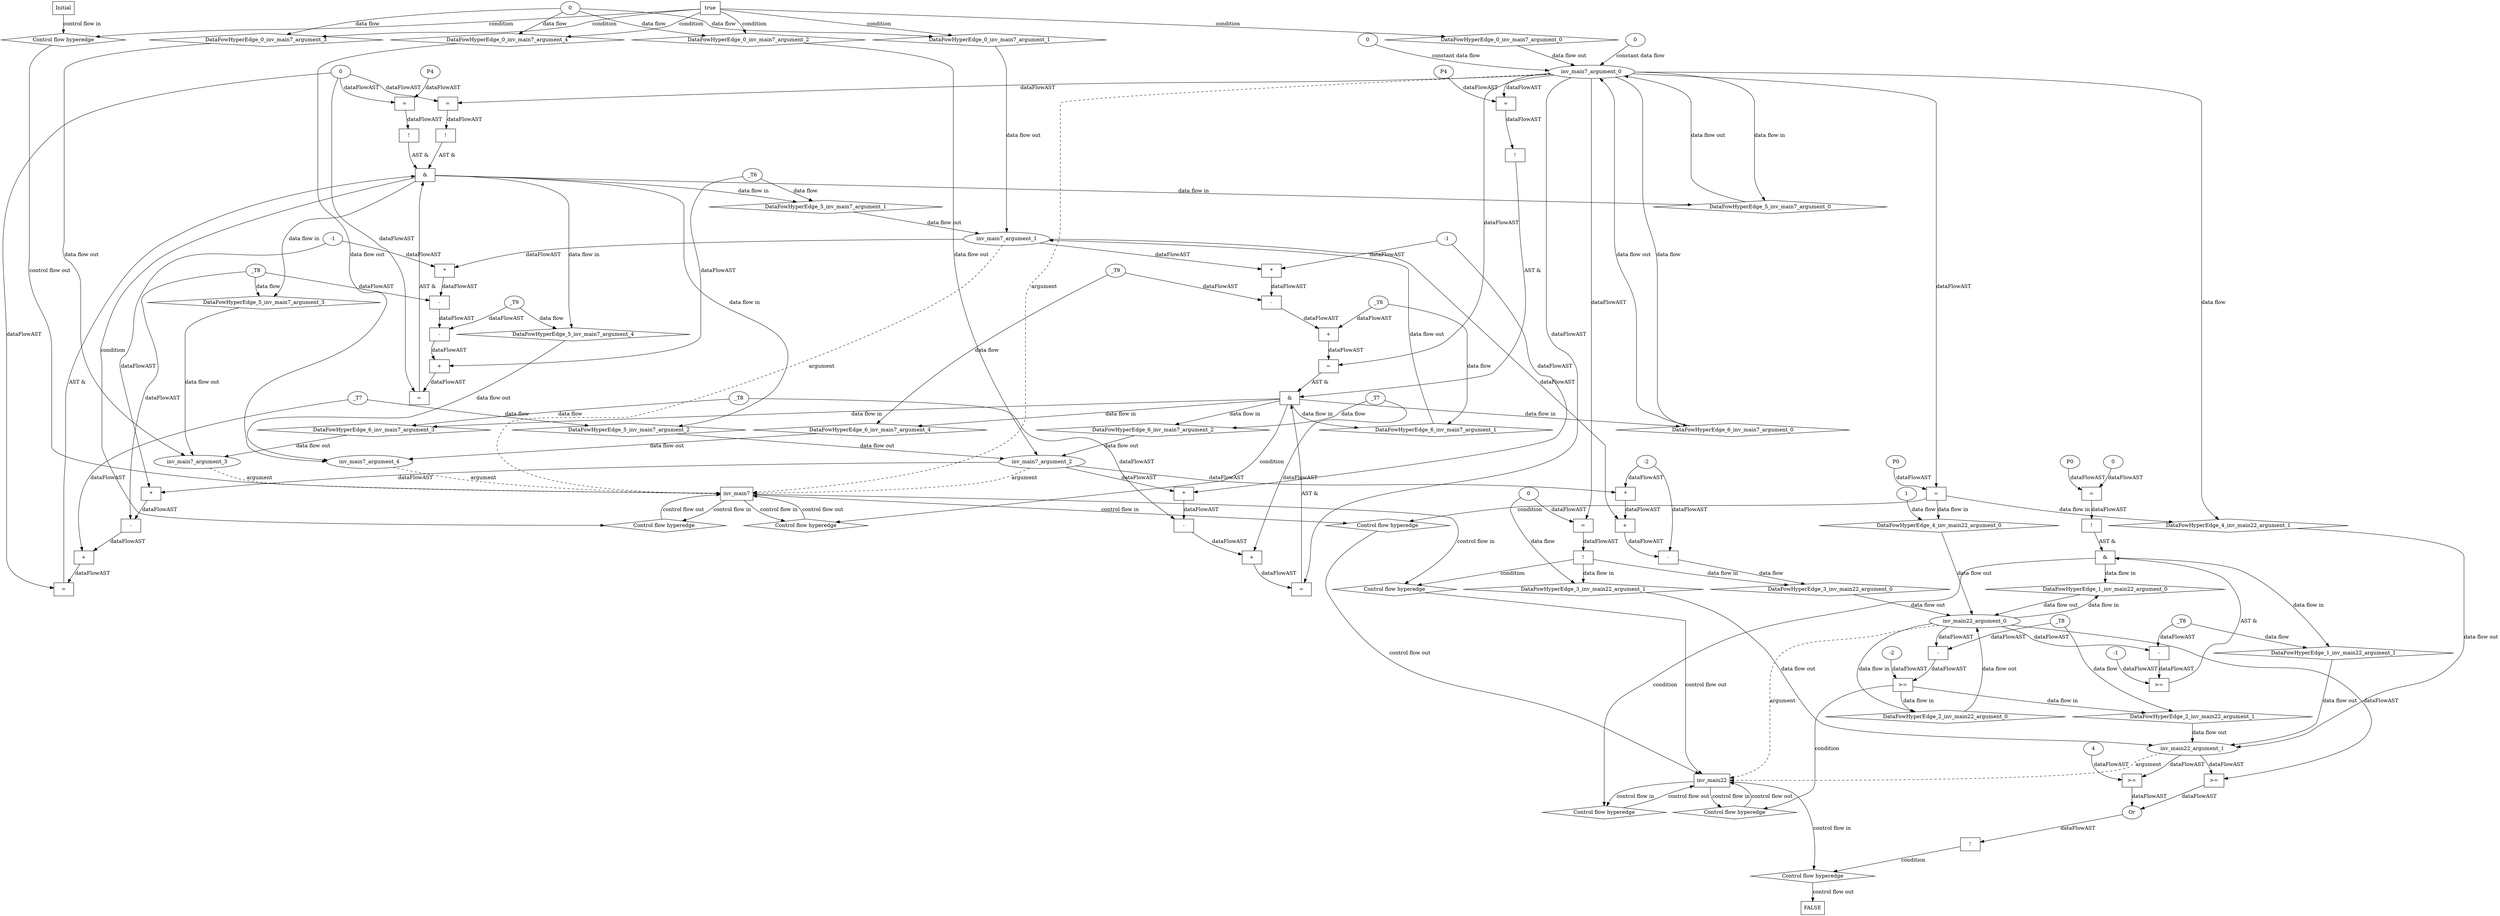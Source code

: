 digraph dag {
"inv_main22" [label="inv_main22" nodeName="inv_main22" class=cfn  shape="rect"];
"inv_main7" [label="inv_main7" nodeName="inv_main7" class=cfn  shape="rect"];
FALSE [label="FALSE" nodeName=FALSE class=cfn  shape="rect"];
Initial [label="Initial" nodeName=Initial class=cfn  shape="rect"];
ControlFowHyperEdge_0 [label="Control flow hyperedge" nodeName=ControlFowHyperEdge_0 class=controlFlowHyperEdge shape="diamond"];
"Initial" -> ControlFowHyperEdge_0 [label="control flow in"]
ControlFowHyperEdge_0 -> "inv_main7" [label="control flow out"]
ControlFowHyperEdge_1 [label="Control flow hyperedge" nodeName=ControlFowHyperEdge_1 class=controlFlowHyperEdge shape="diamond"];
"inv_main22" -> ControlFowHyperEdge_1 [label="control flow in"]
ControlFowHyperEdge_1 -> "inv_main22" [label="control flow out"]
ControlFowHyperEdge_2 [label="Control flow hyperedge" nodeName=ControlFowHyperEdge_2 class=controlFlowHyperEdge shape="diamond"];
"inv_main22" -> ControlFowHyperEdge_2 [label="control flow in"]
ControlFowHyperEdge_2 -> "inv_main22" [label="control flow out"]
ControlFowHyperEdge_3 [label="Control flow hyperedge" nodeName=ControlFowHyperEdge_3 class=controlFlowHyperEdge shape="diamond"];
"inv_main7" -> ControlFowHyperEdge_3 [label="control flow in"]
ControlFowHyperEdge_3 -> "inv_main22" [label="control flow out"]
ControlFowHyperEdge_4 [label="Control flow hyperedge" nodeName=ControlFowHyperEdge_4 class=controlFlowHyperEdge shape="diamond"];
"inv_main7" -> ControlFowHyperEdge_4 [label="control flow in"]
ControlFowHyperEdge_4 -> "inv_main22" [label="control flow out"]
ControlFowHyperEdge_5 [label="Control flow hyperedge" nodeName=ControlFowHyperEdge_5 class=controlFlowHyperEdge shape="diamond"];
"inv_main7" -> ControlFowHyperEdge_5 [label="control flow in"]
ControlFowHyperEdge_5 -> "inv_main7" [label="control flow out"]
ControlFowHyperEdge_6 [label="Control flow hyperedge" nodeName=ControlFowHyperEdge_6 class=controlFlowHyperEdge shape="diamond"];
"inv_main7" -> ControlFowHyperEdge_6 [label="control flow in"]
ControlFowHyperEdge_6 -> "inv_main7" [label="control flow out"]
ControlFowHyperEdge_7 [label="Control flow hyperedge" nodeName=ControlFowHyperEdge_7 class=controlFlowHyperEdge shape="diamond"];
"inv_main22" -> ControlFowHyperEdge_7 [label="control flow in"]
ControlFowHyperEdge_7 -> "FALSE" [label="control flow out"]
"inv_main7_argument_0" [label="inv_main7_argument_0" nodeName=argument0 class=argument  head="inv_main7" shape="oval"];
"inv_main7_argument_0" -> "inv_main7"[label="argument" style="dashed"]
"inv_main7_argument_1" [label="inv_main7_argument_1" nodeName=argument1 class=argument  head="inv_main7" shape="oval"];
"inv_main7_argument_1" -> "inv_main7"[label="argument" style="dashed"]
"inv_main7_argument_2" [label="inv_main7_argument_2" nodeName=argument2 class=argument  head="inv_main7" shape="oval"];
"inv_main7_argument_2" -> "inv_main7"[label="argument" style="dashed"]
"inv_main7_argument_3" [label="inv_main7_argument_3" nodeName=argument3 class=argument  head="inv_main7" shape="oval"];
"inv_main7_argument_3" -> "inv_main7"[label="argument" style="dashed"]
"inv_main7_argument_4" [label="inv_main7_argument_4" nodeName=argument4 class=argument  head="inv_main7" shape="oval"];
"inv_main7_argument_4" -> "inv_main7"[label="argument" style="dashed"]
"inv_main22_argument_0" [label="inv_main22_argument_0" nodeName=argument0 class=argument  head="inv_main22" shape="oval"];
"inv_main22_argument_0" -> "inv_main22"[label="argument" style="dashed"]
"inv_main22_argument_1" [label="inv_main22_argument_1" nodeName=argument1 class=argument  head="inv_main22" shape="oval"];
"inv_main22_argument_1" -> "inv_main22"[label="argument" style="dashed"]

"true_0" [label="true" nodeName="true_0" class=true shape="rect"];
"true_0" -> "ControlFowHyperEdge_0" [label="condition"];
"xxxinv_main7___Initial_0xxxdataFlow_0_node_0" [label="0" nodeName="xxxinv_main7___Initial_0xxxdataFlow_0_node_0" class=Literal ];

"xxxinv_main7___Initial_0xxxdataFlow_0_node_0" -> "DataFowHyperEdge_0_inv_main7_argument_1" [label="data flow"];

"xxxinv_main7___Initial_0xxxdataFlow_0_node_0" -> "DataFowHyperEdge_0_inv_main7_argument_2" [label="data flow"];

"xxxinv_main7___Initial_0xxxdataFlow_0_node_0" -> "DataFowHyperEdge_0_inv_main7_argument_3" [label="data flow"];

"xxxinv_main7___Initial_0xxxdataFlow_0_node_0" -> "DataFowHyperEdge_0_inv_main7_argument_4" [label="data flow"];
"xxxinv_main22___inv_main22_1xxx_and" [label="&" nodeName="xxxinv_main22___inv_main22_1xxx_and" class=Operator shape="rect"];
"xxxinv_main22___inv_main22_1xxxguard_0_node_0" [label=">=" nodeName="xxxinv_main22___inv_main22_1xxxguard_0_node_0" class=Operator  shape="rect"];
"xxxinv_main22___inv_main22_1xxxguard_0_node_1" [label="-" nodeName="xxxinv_main22___inv_main22_1xxxguard_0_node_1" class= Operator shape="rect"];
"xxxinv_main22___inv_main22_1xxxguard_0_node_4" [label="-1" nodeName="xxxinv_main22___inv_main22_1xxxguard_0_node_4" class=Literal ];
"xxxinv_main22___inv_main22_1xxxguard_0_node_1" -> "xxxinv_main22___inv_main22_1xxxguard_0_node_0"[label="dataFlowAST"]
"xxxinv_main22___inv_main22_1xxxguard_0_node_4" -> "xxxinv_main22___inv_main22_1xxxguard_0_node_0"[label="dataFlowAST"]
"inv_main22_argument_0" -> "xxxinv_main22___inv_main22_1xxxguard_0_node_1"[label="dataFlowAST"]
"xxxinv_main22___inv_main22_1xxxdataFlow_0_node_0" -> "xxxinv_main22___inv_main22_1xxxguard_0_node_1"[label="dataFlowAST"]

"xxxinv_main22___inv_main22_1xxxguard_0_node_0" -> "xxxinv_main22___inv_main22_1xxx_and" [label="AST &"];
"xxxinv_main22___inv_main22_1xxxguard1_node_0" [label="!" nodeName="xxxinv_main22___inv_main22_1xxxguard1_node_0" class=Operator shape="rect"];
"xxxinv_main22___inv_main22_1xxxguard1_node_1" [label="=" nodeName="xxxinv_main22___inv_main22_1xxxguard1_node_1" class=Operator  shape="rect"];
"xxxinv_main22___inv_main22_1xxxguard1_node_2" [label="P0" nodeName="xxxinv_main22___inv_main22_1xxxguard1_node_2" class=Constant ];
"xxxinv_main22___inv_main22_1xxxguard1_node_3" [label="0" nodeName="xxxinv_main22___inv_main22_1xxxguard1_node_3" class=Literal ];
"xxxinv_main22___inv_main22_1xxxguard1_node_1" -> "xxxinv_main22___inv_main22_1xxxguard1_node_0"[label="dataFlowAST"]
"xxxinv_main22___inv_main22_1xxxguard1_node_2" -> "xxxinv_main22___inv_main22_1xxxguard1_node_1"[label="dataFlowAST"]
"xxxinv_main22___inv_main22_1xxxguard1_node_3" -> "xxxinv_main22___inv_main22_1xxxguard1_node_1"[label="dataFlowAST"]

"xxxinv_main22___inv_main22_1xxxguard1_node_0" -> "xxxinv_main22___inv_main22_1xxx_and" [label="AST &"];
"xxxinv_main22___inv_main22_1xxx_and" -> "ControlFowHyperEdge_1" [label="condition"];
"xxxinv_main22___inv_main22_1xxxdataFlow_0_node_0" [label="_T8" nodeName="xxxinv_main22___inv_main22_1xxxdataFlow_0_node_0" class=Constant ];

"xxxinv_main22___inv_main22_1xxxdataFlow_0_node_0" -> "DataFowHyperEdge_1_inv_main22_argument_1" [label="data flow"];
"xxxinv_main22___inv_main22_2xxxguard_0_node_0" [label=">=" nodeName="xxxinv_main22___inv_main22_2xxxguard_0_node_0" class=Operator  shape="rect"];
"xxxinv_main22___inv_main22_2xxxguard_0_node_1" [label="-" nodeName="xxxinv_main22___inv_main22_2xxxguard_0_node_1" class= Operator shape="rect"];
"xxxinv_main22___inv_main22_2xxxguard_0_node_4" [label="-2" nodeName="xxxinv_main22___inv_main22_2xxxguard_0_node_4" class=Literal ];
"xxxinv_main22___inv_main22_2xxxguard_0_node_1" -> "xxxinv_main22___inv_main22_2xxxguard_0_node_0"[label="dataFlowAST"]
"xxxinv_main22___inv_main22_2xxxguard_0_node_4" -> "xxxinv_main22___inv_main22_2xxxguard_0_node_0"[label="dataFlowAST"]
"inv_main22_argument_0" -> "xxxinv_main22___inv_main22_2xxxguard_0_node_1"[label="dataFlowAST"]
"xxxinv_main22___inv_main22_2xxxdataFlow_0_node_0" -> "xxxinv_main22___inv_main22_2xxxguard_0_node_1"[label="dataFlowAST"]

"xxxinv_main22___inv_main22_2xxxguard_0_node_0" -> "ControlFowHyperEdge_2" [label="condition"];
"xxxinv_main22___inv_main22_2xxxdataFlow_0_node_0" [label="_T8" nodeName="xxxinv_main22___inv_main22_2xxxdataFlow_0_node_0" class=Constant ];

"xxxinv_main22___inv_main22_2xxxdataFlow_0_node_0" -> "DataFowHyperEdge_2_inv_main22_argument_1" [label="data flow"];
"xxxinv_main22___inv_main7_3xxxguard_0_node_0" [label="!" nodeName="xxxinv_main22___inv_main7_3xxxguard_0_node_0" class=Operator shape="rect"];
"xxxinv_main22___inv_main7_3xxxguard_0_node_1" [label="=" nodeName="xxxinv_main22___inv_main7_3xxxguard_0_node_1" class=Operator  shape="rect"];
"xxxinv_main22___inv_main7_3xxxguard_0_node_1" -> "xxxinv_main22___inv_main7_3xxxguard_0_node_0"[label="dataFlowAST"]
"inv_main7_argument_0" -> "xxxinv_main22___inv_main7_3xxxguard_0_node_1"[label="dataFlowAST"]
"xxxinv_main22___inv_main7_3xxxdataFlow1_node_0" -> "xxxinv_main22___inv_main7_3xxxguard_0_node_1"[label="dataFlowAST"]

"xxxinv_main22___inv_main7_3xxxguard_0_node_0" -> "ControlFowHyperEdge_3" [label="condition"];
"xxxinv_main22___inv_main7_3xxxdataFlow_0_node_0" [label="-" nodeName="xxxinv_main22___inv_main7_3xxxdataFlow_0_node_0" class= Operator shape="rect"];
"xxxinv_main22___inv_main7_3xxxdataFlow_0_node_1" [label="+" nodeName="xxxinv_main22___inv_main7_3xxxdataFlow_0_node_1" class= Operator shape="rect"];
"xxxinv_main22___inv_main7_3xxxdataFlow_0_node_2" [label="*" nodeName="xxxinv_main22___inv_main7_3xxxdataFlow_0_node_2" class=Operator  shape="rect"];
"xxxinv_main22___inv_main7_3xxxdataFlow_0_node_3" [label="-2" nodeName="xxxinv_main22___inv_main7_3xxxdataFlow_0_node_3" class=Coeff ];
"xxxinv_main22___inv_main7_3xxxdataFlow_0_node_3" [label="-2" nodeName="xxxinv_main22___inv_main7_3xxxdataFlow_0_node_3" class=Literal ];
"xxxinv_main22___inv_main7_3xxxdataFlow_0_node_1" -> "xxxinv_main22___inv_main7_3xxxdataFlow_0_node_0"[label="dataFlowAST"]
"xxxinv_main22___inv_main7_3xxxdataFlow_0_node_3" -> "xxxinv_main22___inv_main7_3xxxdataFlow_0_node_0"[label="dataFlowAST"]
"xxxinv_main22___inv_main7_3xxxdataFlow_0_node_2" -> "xxxinv_main22___inv_main7_3xxxdataFlow_0_node_1"[label="dataFlowAST"]
"inv_main7_argument_1" -> "xxxinv_main22___inv_main7_3xxxdataFlow_0_node_1"[label="dataFlowAST"]
"xxxinv_main22___inv_main7_3xxxdataFlow_0_node_3" -> "xxxinv_main22___inv_main7_3xxxdataFlow_0_node_2"[label="dataFlowAST"]
"inv_main7_argument_2" -> "xxxinv_main22___inv_main7_3xxxdataFlow_0_node_2"[label="dataFlowAST"]

"xxxinv_main22___inv_main7_3xxxdataFlow_0_node_0" -> "DataFowHyperEdge_3_inv_main22_argument_0" [label="data flow"];
"xxxinv_main22___inv_main7_3xxxdataFlow1_node_0" [label="0" nodeName="xxxinv_main22___inv_main7_3xxxdataFlow1_node_0" class=Literal ];

"xxxinv_main22___inv_main7_3xxxdataFlow1_node_0" -> "DataFowHyperEdge_3_inv_main22_argument_1" [label="data flow"];
"xxxinv_main22___inv_main7_4xxxguard_0_node_0" [label="=" nodeName="xxxinv_main22___inv_main7_4xxxguard_0_node_0" class=Operator  shape="rect"];
"xxxinv_main22___inv_main7_4xxxguard_0_node_1" [label="P0" nodeName="xxxinv_main22___inv_main7_4xxxguard_0_node_1" class=Constant ];
"xxxinv_main22___inv_main7_4xxxguard_0_node_1" -> "xxxinv_main22___inv_main7_4xxxguard_0_node_0"[label="dataFlowAST"]
"inv_main7_argument_0" -> "xxxinv_main22___inv_main7_4xxxguard_0_node_0"[label="dataFlowAST"]

"xxxinv_main22___inv_main7_4xxxguard_0_node_0" -> "ControlFowHyperEdge_4" [label="condition"];
"xxxinv_main22___inv_main7_4xxxdataFlow_0_node_0" [label="1" nodeName="xxxinv_main22___inv_main7_4xxxdataFlow_0_node_0" class=Literal ];

"xxxinv_main22___inv_main7_4xxxdataFlow_0_node_0" -> "DataFowHyperEdge_4_inv_main22_argument_0" [label="data flow"];

"inv_main7_argument_0" -> "DataFowHyperEdge_4_inv_main22_argument_1" [label="data flow"];
"xxxinv_main7___inv_main7_5xxx_and" [label="&" nodeName="xxxinv_main7___inv_main7_5xxx_and" class=Operator shape="rect"];
"xxxinv_main7___inv_main7_5xxxguard_0_node_0" [label="!" nodeName="xxxinv_main7___inv_main7_5xxxguard_0_node_0" class=Operator shape="rect"];
"xxxinv_main7___inv_main7_5xxxguard_0_node_1" [label="=" nodeName="xxxinv_main7___inv_main7_5xxxguard_0_node_1" class=Operator  shape="rect"];
"xxxinv_main7___inv_main7_5xxxguard_0_node_2" [label="P4" nodeName="xxxinv_main7___inv_main7_5xxxguard_0_node_2" class=Constant ];
"xxxinv_main7___inv_main7_5xxxguard_0_node_3" [label="0" nodeName="xxxinv_main7___inv_main7_5xxxguard_0_node_3" class=Literal ];
"xxxinv_main7___inv_main7_5xxxguard_0_node_1" -> "xxxinv_main7___inv_main7_5xxxguard_0_node_0"[label="dataFlowAST"]
"xxxinv_main7___inv_main7_5xxxguard_0_node_2" -> "xxxinv_main7___inv_main7_5xxxguard_0_node_1"[label="dataFlowAST"]
"xxxinv_main7___inv_main7_5xxxguard_0_node_3" -> "xxxinv_main7___inv_main7_5xxxguard_0_node_1"[label="dataFlowAST"]

"xxxinv_main7___inv_main7_5xxxguard_0_node_0" -> "xxxinv_main7___inv_main7_5xxx_and" [label="AST &"];
"xxxinv_main7___inv_main7_5xxxguard1_node_0" [label="!" nodeName="xxxinv_main7___inv_main7_5xxxguard1_node_0" class=Operator shape="rect"];
"xxxinv_main7___inv_main7_5xxxguard1_node_1" [label="=" nodeName="xxxinv_main7___inv_main7_5xxxguard1_node_1" class=Operator  shape="rect"];
"xxxinv_main7___inv_main7_5xxxguard1_node_1" -> "xxxinv_main7___inv_main7_5xxxguard1_node_0"[label="dataFlowAST"]
"inv_main7_argument_0" -> "xxxinv_main7___inv_main7_5xxxguard1_node_1"[label="dataFlowAST"]
"xxxinv_main7___inv_main7_5xxxguard_0_node_3" -> "xxxinv_main7___inv_main7_5xxxguard1_node_1"[label="dataFlowAST"]

"xxxinv_main7___inv_main7_5xxxguard1_node_0" -> "xxxinv_main7___inv_main7_5xxx_and" [label="AST &"];
"xxxinv_main7___inv_main7_5xxxguard2_node_0" [label="=" nodeName="xxxinv_main7___inv_main7_5xxxguard2_node_0" class=Operator  shape="rect"];
"xxxinv_main7___inv_main7_5xxxguard2_node_1" [label="+" nodeName="xxxinv_main7___inv_main7_5xxxguard2_node_1" class= Operator shape="rect"];
"xxxinv_main7___inv_main7_5xxxguard2_node_3" [label="-" nodeName="xxxinv_main7___inv_main7_5xxxguard2_node_3" class= Operator shape="rect"];
"xxxinv_main7___inv_main7_5xxxguard2_node_4" [label="*" nodeName="xxxinv_main7___inv_main7_5xxxguard2_node_4" class=Operator  shape="rect"];
"xxxinv_main7___inv_main7_5xxxguard2_node_5" [label="-1" nodeName="xxxinv_main7___inv_main7_5xxxguard2_node_5" class=Coeff ];
"xxxinv_main7___inv_main7_5xxxguard2_node_1" -> "xxxinv_main7___inv_main7_5xxxguard2_node_0"[label="dataFlowAST"]
"xxxinv_main7___inv_main7_5xxxguard_0_node_3" -> "xxxinv_main7___inv_main7_5xxxguard2_node_0"[label="dataFlowAST"]
"xxxinv_main7___inv_main7_5xxxdataFlow1_node_0" -> "xxxinv_main7___inv_main7_5xxxguard2_node_1"[label="dataFlowAST"]
"xxxinv_main7___inv_main7_5xxxguard2_node_3" -> "xxxinv_main7___inv_main7_5xxxguard2_node_1"[label="dataFlowAST"]
"xxxinv_main7___inv_main7_5xxxguard2_node_4" -> "xxxinv_main7___inv_main7_5xxxguard2_node_3"[label="dataFlowAST"]
"xxxinv_main7___inv_main7_5xxxdataFlow2_node_0" -> "xxxinv_main7___inv_main7_5xxxguard2_node_3"[label="dataFlowAST"]
"xxxinv_main7___inv_main7_5xxxguard2_node_5" -> "xxxinv_main7___inv_main7_5xxxguard2_node_4"[label="dataFlowAST"]
"inv_main7_argument_2" -> "xxxinv_main7___inv_main7_5xxxguard2_node_4"[label="dataFlowAST"]

"xxxinv_main7___inv_main7_5xxxguard2_node_0" -> "xxxinv_main7___inv_main7_5xxx_and" [label="AST &"];
"xxxinv_main7___inv_main7_5xxxguard3_node_0" [label="=" nodeName="xxxinv_main7___inv_main7_5xxxguard3_node_0" class=Operator  shape="rect"];
"xxxinv_main7___inv_main7_5xxxguard3_node_1" [label="+" nodeName="xxxinv_main7___inv_main7_5xxxguard3_node_1" class= Operator shape="rect"];
"xxxinv_main7___inv_main7_5xxxguard3_node_3" [label="-" nodeName="xxxinv_main7___inv_main7_5xxxguard3_node_3" class= Operator shape="rect"];
"xxxinv_main7___inv_main7_5xxxguard3_node_4" [label="-" nodeName="xxxinv_main7___inv_main7_5xxxguard3_node_4" class= Operator shape="rect"];
"xxxinv_main7___inv_main7_5xxxguard3_node_5" [label="*" nodeName="xxxinv_main7___inv_main7_5xxxguard3_node_5" class=Operator  shape="rect"];
"xxxinv_main7___inv_main7_5xxxguard2_node_5" [label="-1" nodeName="xxxinv_main7___inv_main7_5xxxguard2_node_5" class=Coeff ];
"xxxinv_main7___inv_main7_5xxxguard3_node_1" -> "xxxinv_main7___inv_main7_5xxxguard3_node_0"[label="dataFlowAST"]
"xxxinv_main7___inv_main7_5xxxguard_0_node_3" -> "xxxinv_main7___inv_main7_5xxxguard3_node_0"[label="dataFlowAST"]
"xxxinv_main7___inv_main7_5xxxdataFlow_0_node_0" -> "xxxinv_main7___inv_main7_5xxxguard3_node_1"[label="dataFlowAST"]
"xxxinv_main7___inv_main7_5xxxguard3_node_3" -> "xxxinv_main7___inv_main7_5xxxguard3_node_1"[label="dataFlowAST"]
"xxxinv_main7___inv_main7_5xxxguard3_node_4" -> "xxxinv_main7___inv_main7_5xxxguard3_node_3"[label="dataFlowAST"]
"xxxinv_main7___inv_main7_5xxxdataFlow3_node_0" -> "xxxinv_main7___inv_main7_5xxxguard3_node_3"[label="dataFlowAST"]
"xxxinv_main7___inv_main7_5xxxguard3_node_5" -> "xxxinv_main7___inv_main7_5xxxguard3_node_4"[label="dataFlowAST"]
"xxxinv_main7___inv_main7_5xxxdataFlow2_node_0" -> "xxxinv_main7___inv_main7_5xxxguard3_node_4"[label="dataFlowAST"]
"xxxinv_main7___inv_main7_5xxxguard2_node_5" -> "xxxinv_main7___inv_main7_5xxxguard3_node_5"[label="dataFlowAST"]
"inv_main7_argument_1" -> "xxxinv_main7___inv_main7_5xxxguard3_node_5"[label="dataFlowAST"]

"xxxinv_main7___inv_main7_5xxxguard3_node_0" -> "xxxinv_main7___inv_main7_5xxx_and" [label="AST &"];
"xxxinv_main7___inv_main7_5xxx_and" -> "ControlFowHyperEdge_5" [label="condition"];
"xxxinv_main7___inv_main7_5xxxdataFlow_0_node_0" [label="_T6" nodeName="xxxinv_main7___inv_main7_5xxxdataFlow_0_node_0" class=Constant ];

"xxxinv_main7___inv_main7_5xxxdataFlow_0_node_0" -> "DataFowHyperEdge_5_inv_main7_argument_1" [label="data flow"];
"xxxinv_main7___inv_main7_5xxxdataFlow1_node_0" [label="_T7" nodeName="xxxinv_main7___inv_main7_5xxxdataFlow1_node_0" class=Constant ];

"xxxinv_main7___inv_main7_5xxxdataFlow1_node_0" -> "DataFowHyperEdge_5_inv_main7_argument_2" [label="data flow"];
"xxxinv_main7___inv_main7_5xxxdataFlow2_node_0" [label="_T8" nodeName="xxxinv_main7___inv_main7_5xxxdataFlow2_node_0" class=Constant ];

"xxxinv_main7___inv_main7_5xxxdataFlow2_node_0" -> "DataFowHyperEdge_5_inv_main7_argument_3" [label="data flow"];
"xxxinv_main7___inv_main7_5xxxdataFlow3_node_0" [label="_T9" nodeName="xxxinv_main7___inv_main7_5xxxdataFlow3_node_0" class=Constant ];

"xxxinv_main7___inv_main7_5xxxdataFlow3_node_0" -> "DataFowHyperEdge_5_inv_main7_argument_4" [label="data flow"];
"xxxinv_main7___inv_main7_6xxx_and" [label="&" nodeName="xxxinv_main7___inv_main7_6xxx_and" class=Operator shape="rect"];
"xxxinv_main7___inv_main7_6xxxguard_0_node_0" [label="!" nodeName="xxxinv_main7___inv_main7_6xxxguard_0_node_0" class=Operator shape="rect"];
"xxxinv_main7___inv_main7_6xxxguard_0_node_1" [label="=" nodeName="xxxinv_main7___inv_main7_6xxxguard_0_node_1" class=Operator  shape="rect"];
"xxxinv_main7___inv_main7_6xxxguard_0_node_2" [label="P4" nodeName="xxxinv_main7___inv_main7_6xxxguard_0_node_2" class=Constant ];
"xxxinv_main7___inv_main7_6xxxguard_0_node_1" -> "xxxinv_main7___inv_main7_6xxxguard_0_node_0"[label="dataFlowAST"]
"xxxinv_main7___inv_main7_6xxxguard_0_node_2" -> "xxxinv_main7___inv_main7_6xxxguard_0_node_1"[label="dataFlowAST"]
"inv_main7_argument_0" -> "xxxinv_main7___inv_main7_6xxxguard_0_node_1"[label="dataFlowAST"]

"xxxinv_main7___inv_main7_6xxxguard_0_node_0" -> "xxxinv_main7___inv_main7_6xxx_and" [label="AST &"];
"xxxinv_main7___inv_main7_6xxxguard1_node_0" [label="=" nodeName="xxxinv_main7___inv_main7_6xxxguard1_node_0" class=Operator  shape="rect"];
"xxxinv_main7___inv_main7_6xxxguard1_node_1" [label="+" nodeName="xxxinv_main7___inv_main7_6xxxguard1_node_1" class= Operator shape="rect"];
"xxxinv_main7___inv_main7_6xxxguard1_node_3" [label="-" nodeName="xxxinv_main7___inv_main7_6xxxguard1_node_3" class= Operator shape="rect"];
"xxxinv_main7___inv_main7_6xxxguard1_node_4" [label="*" nodeName="xxxinv_main7___inv_main7_6xxxguard1_node_4" class=Operator  shape="rect"];
"xxxinv_main7___inv_main7_6xxxguard1_node_5" [label="-1" nodeName="xxxinv_main7___inv_main7_6xxxguard1_node_5" class=Coeff ];
"xxxinv_main7___inv_main7_6xxxguard1_node_1" -> "xxxinv_main7___inv_main7_6xxxguard1_node_0"[label="dataFlowAST"]
"inv_main7_argument_0" -> "xxxinv_main7___inv_main7_6xxxguard1_node_0"[label="dataFlowAST"]
"xxxinv_main7___inv_main7_6xxxdataFlow_0_node_0" -> "xxxinv_main7___inv_main7_6xxxguard1_node_1"[label="dataFlowAST"]
"xxxinv_main7___inv_main7_6xxxguard1_node_3" -> "xxxinv_main7___inv_main7_6xxxguard1_node_1"[label="dataFlowAST"]
"xxxinv_main7___inv_main7_6xxxguard1_node_4" -> "xxxinv_main7___inv_main7_6xxxguard1_node_3"[label="dataFlowAST"]
"xxxinv_main7___inv_main7_6xxxdataFlow4_node_0" -> "xxxinv_main7___inv_main7_6xxxguard1_node_3"[label="dataFlowAST"]
"xxxinv_main7___inv_main7_6xxxguard1_node_5" -> "xxxinv_main7___inv_main7_6xxxguard1_node_4"[label="dataFlowAST"]
"inv_main7_argument_2" -> "xxxinv_main7___inv_main7_6xxxguard1_node_4"[label="dataFlowAST"]

"xxxinv_main7___inv_main7_6xxxguard1_node_0" -> "xxxinv_main7___inv_main7_6xxx_and" [label="AST &"];
"xxxinv_main7___inv_main7_6xxxguard2_node_0" [label="=" nodeName="xxxinv_main7___inv_main7_6xxxguard2_node_0" class=Operator  shape="rect"];
"xxxinv_main7___inv_main7_6xxxguard2_node_1" [label="+" nodeName="xxxinv_main7___inv_main7_6xxxguard2_node_1" class= Operator shape="rect"];
"xxxinv_main7___inv_main7_6xxxguard2_node_3" [label="-" nodeName="xxxinv_main7___inv_main7_6xxxguard2_node_3" class= Operator shape="rect"];
"xxxinv_main7___inv_main7_6xxxguard2_node_4" [label="*" nodeName="xxxinv_main7___inv_main7_6xxxguard2_node_4" class=Operator  shape="rect"];
"xxxinv_main7___inv_main7_6xxxguard1_node_5" [label="-1" nodeName="xxxinv_main7___inv_main7_6xxxguard1_node_5" class=Coeff ];
"xxxinv_main7___inv_main7_6xxxguard2_node_1" -> "xxxinv_main7___inv_main7_6xxxguard2_node_0"[label="dataFlowAST"]
"inv_main7_argument_0" -> "xxxinv_main7___inv_main7_6xxxguard2_node_0"[label="dataFlowAST"]
"xxxinv_main7___inv_main7_6xxxdataFlow2_node_0" -> "xxxinv_main7___inv_main7_6xxxguard2_node_1"[label="dataFlowAST"]
"xxxinv_main7___inv_main7_6xxxguard2_node_3" -> "xxxinv_main7___inv_main7_6xxxguard2_node_1"[label="dataFlowAST"]
"xxxinv_main7___inv_main7_6xxxguard2_node_4" -> "xxxinv_main7___inv_main7_6xxxguard2_node_3"[label="dataFlowAST"]
"xxxinv_main7___inv_main7_6xxxdataFlow1_node_0" -> "xxxinv_main7___inv_main7_6xxxguard2_node_3"[label="dataFlowAST"]
"xxxinv_main7___inv_main7_6xxxguard1_node_5" -> "xxxinv_main7___inv_main7_6xxxguard2_node_4"[label="dataFlowAST"]
"inv_main7_argument_1" -> "xxxinv_main7___inv_main7_6xxxguard2_node_4"[label="dataFlowAST"]

"xxxinv_main7___inv_main7_6xxxguard2_node_0" -> "xxxinv_main7___inv_main7_6xxx_and" [label="AST &"];
"xxxinv_main7___inv_main7_6xxx_and" -> "ControlFowHyperEdge_6" [label="condition"];
"xxxinv_main7___inv_main7_6xxxdataFlow_0_node_0" [label="_T7" nodeName="xxxinv_main7___inv_main7_6xxxdataFlow_0_node_0" class=Constant ];

"xxxinv_main7___inv_main7_6xxxdataFlow_0_node_0" -> "DataFowHyperEdge_6_inv_main7_argument_2" [label="data flow"];
"xxxinv_main7___inv_main7_6xxxdataFlow1_node_0" [label="_T9" nodeName="xxxinv_main7___inv_main7_6xxxdataFlow1_node_0" class=Constant ];

"xxxinv_main7___inv_main7_6xxxdataFlow1_node_0" -> "DataFowHyperEdge_6_inv_main7_argument_4" [label="data flow"];
"xxxinv_main7___inv_main7_6xxxdataFlow2_node_0" [label="_T6" nodeName="xxxinv_main7___inv_main7_6xxxdataFlow2_node_0" class=Constant ];

"xxxinv_main7___inv_main7_6xxxdataFlow2_node_0" -> "DataFowHyperEdge_6_inv_main7_argument_1" [label="data flow"];

"inv_main7_argument_0" -> "DataFowHyperEdge_6_inv_main7_argument_0" [label="data flow"];
"xxxinv_main7___inv_main7_6xxxdataFlow4_node_0" [label="_T8" nodeName="xxxinv_main7___inv_main7_6xxxdataFlow4_node_0" class=Constant ];

"xxxinv_main7___inv_main7_6xxxdataFlow4_node_0" -> "DataFowHyperEdge_6_inv_main7_argument_3" [label="data flow"];
"xxxFALSE___inv_main22_7xxxguard_0_node_0" [label="!" nodeName="xxxFALSE___inv_main22_7xxxguard_0_node_0" class=Operator shape="rect"];
"xxxFALSE___inv_main22_7xxxguard_0_node_1" [label="Or" nodeName="xxxFALSE___inv_main22_7xxxguard_0_node_1" class=Operator ];
"xxxFALSE___inv_main22_7xxxguard_0_node_2" [label=">=" nodeName="xxxFALSE___inv_main22_7xxxguard_0_node_2" class=Operator  shape="rect"];
"xxxFALSE___inv_main22_7xxxguard_0_node_5" [label=">=" nodeName="xxxFALSE___inv_main22_7xxxguard_0_node_5" class=Operator  shape="rect"];
"xxxFALSE___inv_main22_7xxxguard_0_node_6" [label="4" nodeName="xxxFALSE___inv_main22_7xxxguard_0_node_6" class=Literal ];
"xxxFALSE___inv_main22_7xxxguard_0_node_1" -> "xxxFALSE___inv_main22_7xxxguard_0_node_0"[label="dataFlowAST"]
"xxxFALSE___inv_main22_7xxxguard_0_node_2" -> "xxxFALSE___inv_main22_7xxxguard_0_node_1"[label="dataFlowAST"]
"xxxFALSE___inv_main22_7xxxguard_0_node_5" -> "xxxFALSE___inv_main22_7xxxguard_0_node_1"[label="dataFlowAST"]
"inv_main22_argument_0" -> "xxxFALSE___inv_main22_7xxxguard_0_node_2"[label="dataFlowAST"]
"inv_main22_argument_1" -> "xxxFALSE___inv_main22_7xxxguard_0_node_2"[label="dataFlowAST"]
"xxxFALSE___inv_main22_7xxxguard_0_node_6" -> "xxxFALSE___inv_main22_7xxxguard_0_node_5"[label="dataFlowAST"]
"inv_main22_argument_1" -> "xxxFALSE___inv_main22_7xxxguard_0_node_5"[label="dataFlowAST"]

"xxxFALSE___inv_main22_7xxxguard_0_node_0" -> "ControlFowHyperEdge_7" [label="condition"];
"DataFowHyperEdge_0_inv_main7_argument_0" [label="DataFowHyperEdge_0_inv_main7_argument_0" nodeName="DataFowHyperEdge_0_inv_main7_argument_0" class=DataFlowHyperedge shape="diamond"];
"DataFowHyperEdge_0_inv_main7_argument_0" -> "inv_main7_argument_0"[label="data flow out"]
"true_0" -> "DataFowHyperEdge_0_inv_main7_argument_0" [label="condition"];
"DataFowHyperEdge_0_inv_main7_argument_1" [label="DataFowHyperEdge_0_inv_main7_argument_1" nodeName="DataFowHyperEdge_0_inv_main7_argument_1" class=DataFlowHyperedge shape="diamond"];
"DataFowHyperEdge_0_inv_main7_argument_1" -> "inv_main7_argument_1"[label="data flow out"]
"true_0" -> "DataFowHyperEdge_0_inv_main7_argument_1" [label="condition"];
"DataFowHyperEdge_0_inv_main7_argument_2" [label="DataFowHyperEdge_0_inv_main7_argument_2" nodeName="DataFowHyperEdge_0_inv_main7_argument_2" class=DataFlowHyperedge shape="diamond"];
"DataFowHyperEdge_0_inv_main7_argument_2" -> "inv_main7_argument_2"[label="data flow out"]
"true_0" -> "DataFowHyperEdge_0_inv_main7_argument_2" [label="condition"];
"DataFowHyperEdge_0_inv_main7_argument_3" [label="DataFowHyperEdge_0_inv_main7_argument_3" nodeName="DataFowHyperEdge_0_inv_main7_argument_3" class=DataFlowHyperedge shape="diamond"];
"DataFowHyperEdge_0_inv_main7_argument_3" -> "inv_main7_argument_3"[label="data flow out"]
"true_0" -> "DataFowHyperEdge_0_inv_main7_argument_3" [label="condition"];
"DataFowHyperEdge_0_inv_main7_argument_4" [label="DataFowHyperEdge_0_inv_main7_argument_4" nodeName="DataFowHyperEdge_0_inv_main7_argument_4" class=DataFlowHyperedge shape="diamond"];
"DataFowHyperEdge_0_inv_main7_argument_4" -> "inv_main7_argument_4"[label="data flow out"]
"true_0" -> "DataFowHyperEdge_0_inv_main7_argument_4" [label="condition"];
"DataFowHyperEdge_1_inv_main22_argument_0" [label="DataFowHyperEdge_1_inv_main22_argument_0" nodeName="DataFowHyperEdge_1_inv_main22_argument_0" class=DataFlowHyperedge shape="diamond"];
"DataFowHyperEdge_1_inv_main22_argument_0" -> "inv_main22_argument_0"[label="data flow out"]
"xxxinv_main22___inv_main22_1xxx_and" -> "DataFowHyperEdge_1_inv_main22_argument_0"[label="data flow in"]
"DataFowHyperEdge_1_inv_main22_argument_1" [label="DataFowHyperEdge_1_inv_main22_argument_1" nodeName="DataFowHyperEdge_1_inv_main22_argument_1" class=DataFlowHyperedge shape="diamond"];
"DataFowHyperEdge_1_inv_main22_argument_1" -> "inv_main22_argument_1"[label="data flow out"]
"xxxinv_main22___inv_main22_1xxx_and" -> "DataFowHyperEdge_1_inv_main22_argument_1"[label="data flow in"]
"DataFowHyperEdge_2_inv_main22_argument_0" [label="DataFowHyperEdge_2_inv_main22_argument_0" nodeName="DataFowHyperEdge_2_inv_main22_argument_0" class=DataFlowHyperedge shape="diamond"];
"DataFowHyperEdge_2_inv_main22_argument_0" -> "inv_main22_argument_0"[label="data flow out"]
"xxxinv_main22___inv_main22_2xxxguard_0_node_0" -> "DataFowHyperEdge_2_inv_main22_argument_0"[label="data flow in"]
"DataFowHyperEdge_2_inv_main22_argument_1" [label="DataFowHyperEdge_2_inv_main22_argument_1" nodeName="DataFowHyperEdge_2_inv_main22_argument_1" class=DataFlowHyperedge shape="diamond"];
"DataFowHyperEdge_2_inv_main22_argument_1" -> "inv_main22_argument_1"[label="data flow out"]
"xxxinv_main22___inv_main22_2xxxguard_0_node_0" -> "DataFowHyperEdge_2_inv_main22_argument_1"[label="data flow in"]
"DataFowHyperEdge_3_inv_main22_argument_0" [label="DataFowHyperEdge_3_inv_main22_argument_0" nodeName="DataFowHyperEdge_3_inv_main22_argument_0" class=DataFlowHyperedge shape="diamond"];
"DataFowHyperEdge_3_inv_main22_argument_0" -> "inv_main22_argument_0"[label="data flow out"]
"xxxinv_main22___inv_main7_3xxxguard_0_node_0" -> "DataFowHyperEdge_3_inv_main22_argument_0"[label="data flow in"]
"DataFowHyperEdge_3_inv_main22_argument_1" [label="DataFowHyperEdge_3_inv_main22_argument_1" nodeName="DataFowHyperEdge_3_inv_main22_argument_1" class=DataFlowHyperedge shape="diamond"];
"DataFowHyperEdge_3_inv_main22_argument_1" -> "inv_main22_argument_1"[label="data flow out"]
"xxxinv_main22___inv_main7_3xxxguard_0_node_0" -> "DataFowHyperEdge_3_inv_main22_argument_1"[label="data flow in"]
"DataFowHyperEdge_4_inv_main22_argument_0" [label="DataFowHyperEdge_4_inv_main22_argument_0" nodeName="DataFowHyperEdge_4_inv_main22_argument_0" class=DataFlowHyperedge shape="diamond"];
"DataFowHyperEdge_4_inv_main22_argument_0" -> "inv_main22_argument_0"[label="data flow out"]
"xxxinv_main22___inv_main7_4xxxguard_0_node_0" -> "DataFowHyperEdge_4_inv_main22_argument_0"[label="data flow in"]
"DataFowHyperEdge_4_inv_main22_argument_1" [label="DataFowHyperEdge_4_inv_main22_argument_1" nodeName="DataFowHyperEdge_4_inv_main22_argument_1" class=DataFlowHyperedge shape="diamond"];
"DataFowHyperEdge_4_inv_main22_argument_1" -> "inv_main22_argument_1"[label="data flow out"]
"xxxinv_main22___inv_main7_4xxxguard_0_node_0" -> "DataFowHyperEdge_4_inv_main22_argument_1"[label="data flow in"]
"DataFowHyperEdge_5_inv_main7_argument_0" [label="DataFowHyperEdge_5_inv_main7_argument_0" nodeName="DataFowHyperEdge_5_inv_main7_argument_0" class=DataFlowHyperedge shape="diamond"];
"DataFowHyperEdge_5_inv_main7_argument_0" -> "inv_main7_argument_0"[label="data flow out"]
"xxxinv_main7___inv_main7_5xxx_and" -> "DataFowHyperEdge_5_inv_main7_argument_0"[label="data flow in"]
"DataFowHyperEdge_5_inv_main7_argument_1" [label="DataFowHyperEdge_5_inv_main7_argument_1" nodeName="DataFowHyperEdge_5_inv_main7_argument_1" class=DataFlowHyperedge shape="diamond"];
"DataFowHyperEdge_5_inv_main7_argument_1" -> "inv_main7_argument_1"[label="data flow out"]
"xxxinv_main7___inv_main7_5xxx_and" -> "DataFowHyperEdge_5_inv_main7_argument_1"[label="data flow in"]
"DataFowHyperEdge_5_inv_main7_argument_2" [label="DataFowHyperEdge_5_inv_main7_argument_2" nodeName="DataFowHyperEdge_5_inv_main7_argument_2" class=DataFlowHyperedge shape="diamond"];
"DataFowHyperEdge_5_inv_main7_argument_2" -> "inv_main7_argument_2"[label="data flow out"]
"xxxinv_main7___inv_main7_5xxx_and" -> "DataFowHyperEdge_5_inv_main7_argument_2"[label="data flow in"]
"DataFowHyperEdge_5_inv_main7_argument_3" [label="DataFowHyperEdge_5_inv_main7_argument_3" nodeName="DataFowHyperEdge_5_inv_main7_argument_3" class=DataFlowHyperedge shape="diamond"];
"DataFowHyperEdge_5_inv_main7_argument_3" -> "inv_main7_argument_3"[label="data flow out"]
"xxxinv_main7___inv_main7_5xxx_and" -> "DataFowHyperEdge_5_inv_main7_argument_3"[label="data flow in"]
"DataFowHyperEdge_5_inv_main7_argument_4" [label="DataFowHyperEdge_5_inv_main7_argument_4" nodeName="DataFowHyperEdge_5_inv_main7_argument_4" class=DataFlowHyperedge shape="diamond"];
"DataFowHyperEdge_5_inv_main7_argument_4" -> "inv_main7_argument_4"[label="data flow out"]
"xxxinv_main7___inv_main7_5xxx_and" -> "DataFowHyperEdge_5_inv_main7_argument_4"[label="data flow in"]
"DataFowHyperEdge_6_inv_main7_argument_0" [label="DataFowHyperEdge_6_inv_main7_argument_0" nodeName="DataFowHyperEdge_6_inv_main7_argument_0" class=DataFlowHyperedge shape="diamond"];
"DataFowHyperEdge_6_inv_main7_argument_0" -> "inv_main7_argument_0"[label="data flow out"]
"xxxinv_main7___inv_main7_6xxx_and" -> "DataFowHyperEdge_6_inv_main7_argument_0"[label="data flow in"]
"DataFowHyperEdge_6_inv_main7_argument_1" [label="DataFowHyperEdge_6_inv_main7_argument_1" nodeName="DataFowHyperEdge_6_inv_main7_argument_1" class=DataFlowHyperedge shape="diamond"];
"DataFowHyperEdge_6_inv_main7_argument_1" -> "inv_main7_argument_1"[label="data flow out"]
"xxxinv_main7___inv_main7_6xxx_and" -> "DataFowHyperEdge_6_inv_main7_argument_1"[label="data flow in"]
"DataFowHyperEdge_6_inv_main7_argument_2" [label="DataFowHyperEdge_6_inv_main7_argument_2" nodeName="DataFowHyperEdge_6_inv_main7_argument_2" class=DataFlowHyperedge shape="diamond"];
"DataFowHyperEdge_6_inv_main7_argument_2" -> "inv_main7_argument_2"[label="data flow out"]
"xxxinv_main7___inv_main7_6xxx_and" -> "DataFowHyperEdge_6_inv_main7_argument_2"[label="data flow in"]
"DataFowHyperEdge_6_inv_main7_argument_3" [label="DataFowHyperEdge_6_inv_main7_argument_3" nodeName="DataFowHyperEdge_6_inv_main7_argument_3" class=DataFlowHyperedge shape="diamond"];
"DataFowHyperEdge_6_inv_main7_argument_3" -> "inv_main7_argument_3"[label="data flow out"]
"xxxinv_main7___inv_main7_6xxx_and" -> "DataFowHyperEdge_6_inv_main7_argument_3"[label="data flow in"]
"DataFowHyperEdge_6_inv_main7_argument_4" [label="DataFowHyperEdge_6_inv_main7_argument_4" nodeName="DataFowHyperEdge_6_inv_main7_argument_4" class=DataFlowHyperedge shape="diamond"];
"DataFowHyperEdge_6_inv_main7_argument_4" -> "inv_main7_argument_4"[label="data flow out"]
"xxxinv_main7___inv_main7_6xxx_and" -> "DataFowHyperEdge_6_inv_main7_argument_4"[label="data flow in"]
"xxxinv_main22___inv_main7_4xxxinv_main7_argument_0_constant_0" [label="0" nodeName="xxxinv_main22___inv_main7_4xxxinv_main7_argument_0_constant_0" class=Constant];
"xxxinv_main22___inv_main7_4xxxinv_main7_argument_0_constant_0" -> "inv_main7_argument_0" [label="constant data flow"];
"xxxinv_main7___inv_main7_6xxxinv_main7_argument_0_constant_0" [label="0" nodeName="xxxinv_main7___inv_main7_6xxxinv_main7_argument_0_constant_0" class=Constant];
"xxxinv_main7___inv_main7_6xxxinv_main7_argument_0_constant_0" -> "inv_main7_argument_0" [label="constant data flow"];
"inv_main22_argument_0" -> "DataFowHyperEdge_1_inv_main22_argument_0"[label="data flow in"]
"inv_main22_argument_0" -> "DataFowHyperEdge_2_inv_main22_argument_0"[label="data flow in"]
"inv_main7_argument_0" -> "DataFowHyperEdge_5_inv_main7_argument_0"[label="data flow in"]




}
